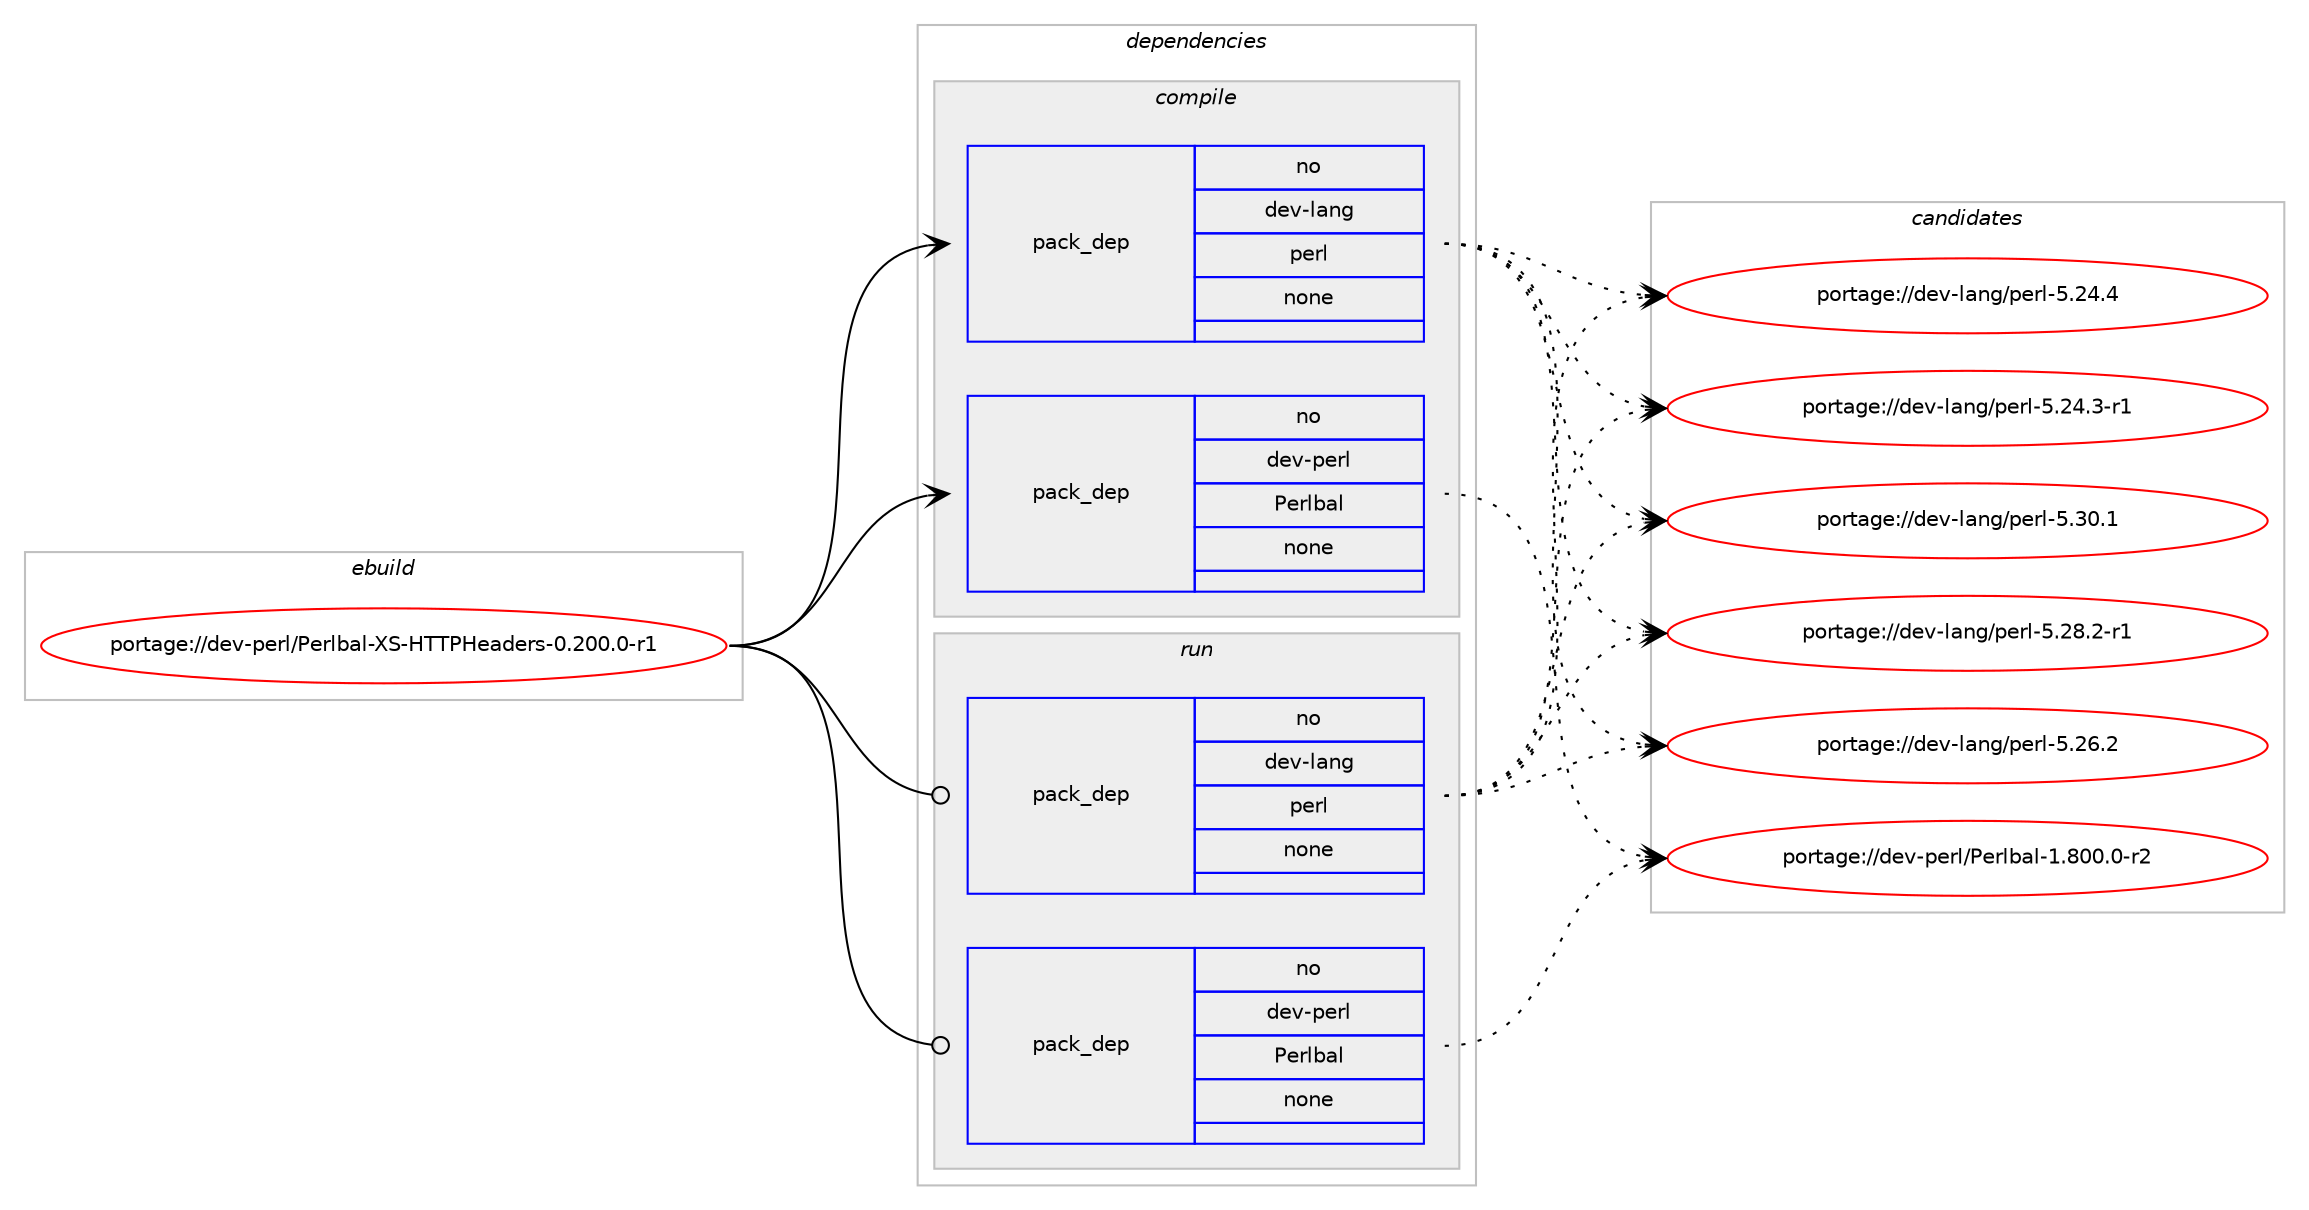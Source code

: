 digraph prolog {

# *************
# Graph options
# *************

newrank=true;
concentrate=true;
compound=true;
graph [rankdir=LR,fontname=Helvetica,fontsize=10,ranksep=1.5];#, ranksep=2.5, nodesep=0.2];
edge  [arrowhead=vee];
node  [fontname=Helvetica,fontsize=10];

# **********
# The ebuild
# **********

subgraph cluster_leftcol {
color=gray;
label=<<i>ebuild</i>>;
id [label="portage://dev-perl/Perlbal-XS-HTTPHeaders-0.200.0-r1", color=red, width=4, href="../dev-perl/Perlbal-XS-HTTPHeaders-0.200.0-r1.svg"];
}

# ****************
# The dependencies
# ****************

subgraph cluster_midcol {
color=gray;
label=<<i>dependencies</i>>;
subgraph cluster_compile {
fillcolor="#eeeeee";
style=filled;
label=<<i>compile</i>>;
subgraph pack357692 {
dependency484352 [label=<<TABLE BORDER="0" CELLBORDER="1" CELLSPACING="0" CELLPADDING="4" WIDTH="220"><TR><TD ROWSPAN="6" CELLPADDING="30">pack_dep</TD></TR><TR><TD WIDTH="110">no</TD></TR><TR><TD>dev-lang</TD></TR><TR><TD>perl</TD></TR><TR><TD>none</TD></TR><TR><TD></TD></TR></TABLE>>, shape=none, color=blue];
}
id:e -> dependency484352:w [weight=20,style="solid",arrowhead="vee"];
subgraph pack357693 {
dependency484353 [label=<<TABLE BORDER="0" CELLBORDER="1" CELLSPACING="0" CELLPADDING="4" WIDTH="220"><TR><TD ROWSPAN="6" CELLPADDING="30">pack_dep</TD></TR><TR><TD WIDTH="110">no</TD></TR><TR><TD>dev-perl</TD></TR><TR><TD>Perlbal</TD></TR><TR><TD>none</TD></TR><TR><TD></TD></TR></TABLE>>, shape=none, color=blue];
}
id:e -> dependency484353:w [weight=20,style="solid",arrowhead="vee"];
}
subgraph cluster_compileandrun {
fillcolor="#eeeeee";
style=filled;
label=<<i>compile and run</i>>;
}
subgraph cluster_run {
fillcolor="#eeeeee";
style=filled;
label=<<i>run</i>>;
subgraph pack357694 {
dependency484354 [label=<<TABLE BORDER="0" CELLBORDER="1" CELLSPACING="0" CELLPADDING="4" WIDTH="220"><TR><TD ROWSPAN="6" CELLPADDING="30">pack_dep</TD></TR><TR><TD WIDTH="110">no</TD></TR><TR><TD>dev-lang</TD></TR><TR><TD>perl</TD></TR><TR><TD>none</TD></TR><TR><TD></TD></TR></TABLE>>, shape=none, color=blue];
}
id:e -> dependency484354:w [weight=20,style="solid",arrowhead="odot"];
subgraph pack357695 {
dependency484355 [label=<<TABLE BORDER="0" CELLBORDER="1" CELLSPACING="0" CELLPADDING="4" WIDTH="220"><TR><TD ROWSPAN="6" CELLPADDING="30">pack_dep</TD></TR><TR><TD WIDTH="110">no</TD></TR><TR><TD>dev-perl</TD></TR><TR><TD>Perlbal</TD></TR><TR><TD>none</TD></TR><TR><TD></TD></TR></TABLE>>, shape=none, color=blue];
}
id:e -> dependency484355:w [weight=20,style="solid",arrowhead="odot"];
}
}

# **************
# The candidates
# **************

subgraph cluster_choices {
rank=same;
color=gray;
label=<<i>candidates</i>>;

subgraph choice357692 {
color=black;
nodesep=1;
choice10010111845108971101034711210111410845534651484649 [label="portage://dev-lang/perl-5.30.1", color=red, width=4,href="../dev-lang/perl-5.30.1.svg"];
choice100101118451089711010347112101114108455346505646504511449 [label="portage://dev-lang/perl-5.28.2-r1", color=red, width=4,href="../dev-lang/perl-5.28.2-r1.svg"];
choice10010111845108971101034711210111410845534650544650 [label="portage://dev-lang/perl-5.26.2", color=red, width=4,href="../dev-lang/perl-5.26.2.svg"];
choice10010111845108971101034711210111410845534650524652 [label="portage://dev-lang/perl-5.24.4", color=red, width=4,href="../dev-lang/perl-5.24.4.svg"];
choice100101118451089711010347112101114108455346505246514511449 [label="portage://dev-lang/perl-5.24.3-r1", color=red, width=4,href="../dev-lang/perl-5.24.3-r1.svg"];
dependency484352:e -> choice10010111845108971101034711210111410845534651484649:w [style=dotted,weight="100"];
dependency484352:e -> choice100101118451089711010347112101114108455346505646504511449:w [style=dotted,weight="100"];
dependency484352:e -> choice10010111845108971101034711210111410845534650544650:w [style=dotted,weight="100"];
dependency484352:e -> choice10010111845108971101034711210111410845534650524652:w [style=dotted,weight="100"];
dependency484352:e -> choice100101118451089711010347112101114108455346505246514511449:w [style=dotted,weight="100"];
}
subgraph choice357693 {
color=black;
nodesep=1;
choice100101118451121011141084780101114108989710845494656484846484511450 [label="portage://dev-perl/Perlbal-1.800.0-r2", color=red, width=4,href="../dev-perl/Perlbal-1.800.0-r2.svg"];
dependency484353:e -> choice100101118451121011141084780101114108989710845494656484846484511450:w [style=dotted,weight="100"];
}
subgraph choice357694 {
color=black;
nodesep=1;
choice10010111845108971101034711210111410845534651484649 [label="portage://dev-lang/perl-5.30.1", color=red, width=4,href="../dev-lang/perl-5.30.1.svg"];
choice100101118451089711010347112101114108455346505646504511449 [label="portage://dev-lang/perl-5.28.2-r1", color=red, width=4,href="../dev-lang/perl-5.28.2-r1.svg"];
choice10010111845108971101034711210111410845534650544650 [label="portage://dev-lang/perl-5.26.2", color=red, width=4,href="../dev-lang/perl-5.26.2.svg"];
choice10010111845108971101034711210111410845534650524652 [label="portage://dev-lang/perl-5.24.4", color=red, width=4,href="../dev-lang/perl-5.24.4.svg"];
choice100101118451089711010347112101114108455346505246514511449 [label="portage://dev-lang/perl-5.24.3-r1", color=red, width=4,href="../dev-lang/perl-5.24.3-r1.svg"];
dependency484354:e -> choice10010111845108971101034711210111410845534651484649:w [style=dotted,weight="100"];
dependency484354:e -> choice100101118451089711010347112101114108455346505646504511449:w [style=dotted,weight="100"];
dependency484354:e -> choice10010111845108971101034711210111410845534650544650:w [style=dotted,weight="100"];
dependency484354:e -> choice10010111845108971101034711210111410845534650524652:w [style=dotted,weight="100"];
dependency484354:e -> choice100101118451089711010347112101114108455346505246514511449:w [style=dotted,weight="100"];
}
subgraph choice357695 {
color=black;
nodesep=1;
choice100101118451121011141084780101114108989710845494656484846484511450 [label="portage://dev-perl/Perlbal-1.800.0-r2", color=red, width=4,href="../dev-perl/Perlbal-1.800.0-r2.svg"];
dependency484355:e -> choice100101118451121011141084780101114108989710845494656484846484511450:w [style=dotted,weight="100"];
}
}

}
